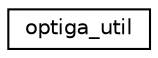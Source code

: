 digraph "Graphical Class Hierarchy"
{
 // LATEX_PDF_SIZE
  edge [fontname="Helvetica",fontsize="10",labelfontname="Helvetica",labelfontsize="10"];
  node [fontname="Helvetica",fontsize="10",shape=record];
  rankdir="LR";
  Node0 [label="optiga_util",height=0.2,width=0.4,color="black", fillcolor="white", style="filled",URL="$da/df9/structoptiga__util.html",tooltip="OPTIGA util instance structure."];
}
